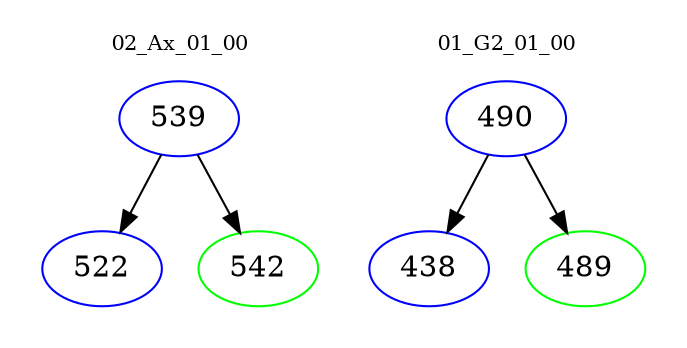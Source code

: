 digraph{
subgraph cluster_0 {
color = white
label = "02_Ax_01_00";
fontsize=10;
T0_539 [label="539", color="blue"]
T0_539 -> T0_522 [color="black"]
T0_522 [label="522", color="blue"]
T0_539 -> T0_542 [color="black"]
T0_542 [label="542", color="green"]
}
subgraph cluster_1 {
color = white
label = "01_G2_01_00";
fontsize=10;
T1_490 [label="490", color="blue"]
T1_490 -> T1_438 [color="black"]
T1_438 [label="438", color="blue"]
T1_490 -> T1_489 [color="black"]
T1_489 [label="489", color="green"]
}
}
